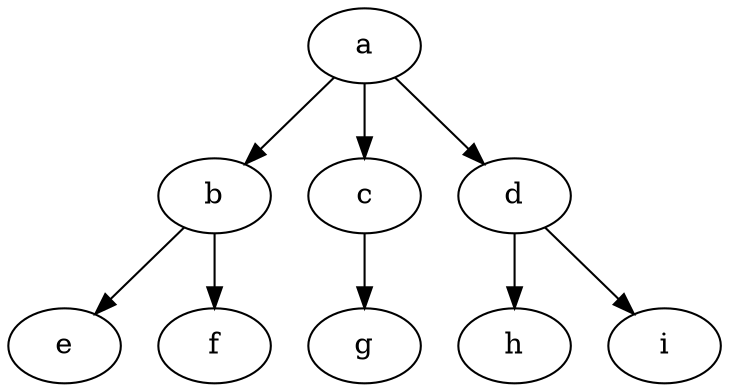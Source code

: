 digraph {
    a;
    b;
    c;
    d;
    e;
    f;
    g;
    h;
    i;
    a -> d;
    a -> c
    a -> b;
    d -> h;
    d -> i;
    c -> g;
    b -> e;
    b -> f;
}